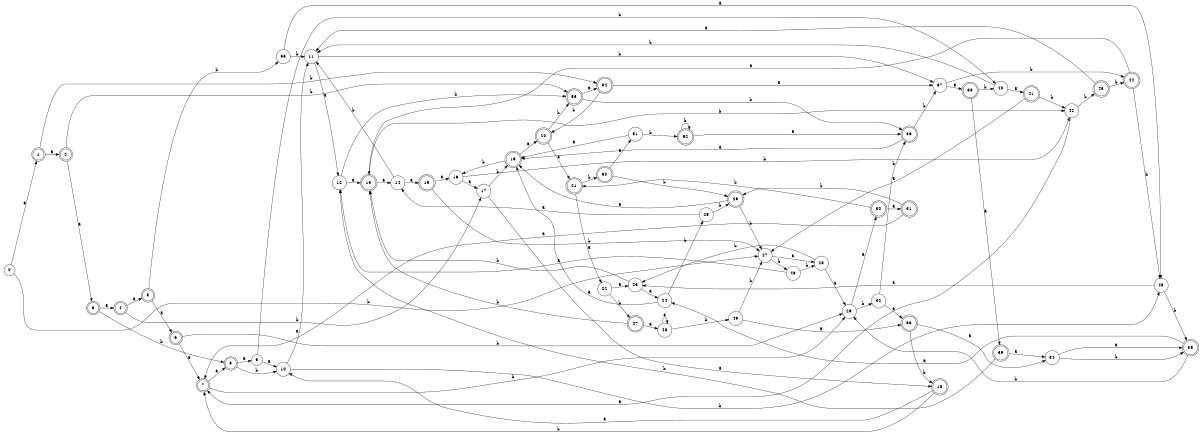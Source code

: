 digraph n45_1 {
__start0 [label="" shape="none"];

rankdir=LR;
size="8,5";

s0 [style="filled", color="black", fillcolor="white" shape="circle", label="0"];
s1 [style="rounded,filled", color="black", fillcolor="white" shape="doublecircle", label="1"];
s2 [style="rounded,filled", color="black", fillcolor="white" shape="doublecircle", label="2"];
s3 [style="rounded,filled", color="black", fillcolor="white" shape="doublecircle", label="3"];
s4 [style="rounded,filled", color="black", fillcolor="white" shape="doublecircle", label="4"];
s5 [style="rounded,filled", color="black", fillcolor="white" shape="doublecircle", label="5"];
s6 [style="rounded,filled", color="black", fillcolor="white" shape="doublecircle", label="6"];
s7 [style="rounded,filled", color="black", fillcolor="white" shape="doublecircle", label="7"];
s8 [style="rounded,filled", color="black", fillcolor="white" shape="doublecircle", label="8"];
s9 [style="filled", color="black", fillcolor="white" shape="circle", label="9"];
s10 [style="filled", color="black", fillcolor="white" shape="circle", label="10"];
s11 [style="filled", color="black", fillcolor="white" shape="circle", label="11"];
s12 [style="filled", color="black", fillcolor="white" shape="circle", label="12"];
s13 [style="rounded,filled", color="black", fillcolor="white" shape="doublecircle", label="13"];
s14 [style="filled", color="black", fillcolor="white" shape="circle", label="14"];
s15 [style="rounded,filled", color="black", fillcolor="white" shape="doublecircle", label="15"];
s16 [style="filled", color="black", fillcolor="white" shape="circle", label="16"];
s17 [style="filled", color="black", fillcolor="white" shape="circle", label="17"];
s18 [style="rounded,filled", color="black", fillcolor="white" shape="doublecircle", label="18"];
s19 [style="rounded,filled", color="black", fillcolor="white" shape="doublecircle", label="19"];
s20 [style="rounded,filled", color="black", fillcolor="white" shape="doublecircle", label="20"];
s21 [style="rounded,filled", color="black", fillcolor="white" shape="doublecircle", label="21"];
s22 [style="filled", color="black", fillcolor="white" shape="circle", label="22"];
s23 [style="filled", color="black", fillcolor="white" shape="circle", label="23"];
s24 [style="filled", color="black", fillcolor="white" shape="circle", label="24"];
s25 [style="filled", color="black", fillcolor="white" shape="circle", label="25"];
s26 [style="rounded,filled", color="black", fillcolor="white" shape="doublecircle", label="26"];
s27 [style="filled", color="black", fillcolor="white" shape="circle", label="27"];
s28 [style="filled", color="black", fillcolor="white" shape="circle", label="28"];
s29 [style="filled", color="black", fillcolor="white" shape="circle", label="29"];
s30 [style="rounded,filled", color="black", fillcolor="white" shape="doublecircle", label="30"];
s31 [style="rounded,filled", color="black", fillcolor="white" shape="doublecircle", label="31"];
s32 [style="filled", color="black", fillcolor="white" shape="circle", label="32"];
s33 [style="rounded,filled", color="black", fillcolor="white" shape="doublecircle", label="33"];
s34 [style="filled", color="black", fillcolor="white" shape="circle", label="34"];
s35 [style="rounded,filled", color="black", fillcolor="white" shape="doublecircle", label="35"];
s36 [style="rounded,filled", color="black", fillcolor="white" shape="doublecircle", label="36"];
s37 [style="filled", color="black", fillcolor="white" shape="circle", label="37"];
s38 [style="rounded,filled", color="black", fillcolor="white" shape="doublecircle", label="38"];
s39 [style="rounded,filled", color="black", fillcolor="white" shape="doublecircle", label="39"];
s40 [style="filled", color="black", fillcolor="white" shape="circle", label="40"];
s41 [style="rounded,filled", color="black", fillcolor="white" shape="doublecircle", label="41"];
s42 [style="filled", color="black", fillcolor="white" shape="circle", label="42"];
s43 [style="rounded,filled", color="black", fillcolor="white" shape="doublecircle", label="43"];
s44 [style="rounded,filled", color="black", fillcolor="white" shape="doublecircle", label="44"];
s45 [style="filled", color="black", fillcolor="white" shape="circle", label="45"];
s46 [style="filled", color="black", fillcolor="white" shape="circle", label="46"];
s47 [style="rounded,filled", color="black", fillcolor="white" shape="doublecircle", label="47"];
s48 [style="filled", color="black", fillcolor="white" shape="circle", label="48"];
s49 [style="filled", color="black", fillcolor="white" shape="circle", label="49"];
s50 [style="rounded,filled", color="black", fillcolor="white" shape="doublecircle", label="50"];
s51 [style="filled", color="black", fillcolor="white" shape="circle", label="51"];
s52 [style="rounded,filled", color="black", fillcolor="white" shape="doublecircle", label="52"];
s53 [style="rounded,filled", color="black", fillcolor="white" shape="doublecircle", label="53"];
s54 [style="rounded,filled", color="black", fillcolor="white" shape="doublecircle", label="54"];
s55 [style="filled", color="black", fillcolor="white" shape="circle", label="55"];
s0 -> s1 [label="a"];
s0 -> s27 [label="b"];
s1 -> s2 [label="a"];
s1 -> s54 [label="b"];
s2 -> s3 [label="a"];
s2 -> s53 [label="b"];
s3 -> s4 [label="a"];
s3 -> s8 [label="b"];
s4 -> s5 [label="a"];
s4 -> s17 [label="b"];
s5 -> s6 [label="a"];
s5 -> s55 [label="b"];
s6 -> s7 [label="a"];
s6 -> s29 [label="b"];
s7 -> s8 [label="a"];
s7 -> s29 [label="b"];
s8 -> s9 [label="a"];
s8 -> s10 [label="b"];
s9 -> s10 [label="a"];
s9 -> s40 [label="b"];
s10 -> s11 [label="a"];
s10 -> s45 [label="b"];
s11 -> s12 [label="a"];
s11 -> s37 [label="b"];
s12 -> s13 [label="a"];
s12 -> s53 [label="b"];
s13 -> s14 [label="a"];
s13 -> s42 [label="b"];
s14 -> s15 [label="a"];
s14 -> s11 [label="b"];
s15 -> s16 [label="a"];
s15 -> s27 [label="b"];
s16 -> s17 [label="a"];
s16 -> s42 [label="b"];
s17 -> s18 [label="a"];
s17 -> s19 [label="b"];
s18 -> s10 [label="a"];
s18 -> s7 [label="b"];
s19 -> s20 [label="a"];
s19 -> s16 [label="b"];
s20 -> s21 [label="a"];
s20 -> s53 [label="b"];
s21 -> s22 [label="a"];
s21 -> s50 [label="b"];
s22 -> s23 [label="a"];
s22 -> s47 [label="b"];
s23 -> s24 [label="a"];
s23 -> s13 [label="b"];
s24 -> s19 [label="a"];
s24 -> s25 [label="b"];
s25 -> s14 [label="a"];
s25 -> s26 [label="b"];
s26 -> s19 [label="a"];
s26 -> s27 [label="b"];
s27 -> s28 [label="a"];
s27 -> s46 [label="b"];
s28 -> s29 [label="a"];
s28 -> s23 [label="b"];
s29 -> s30 [label="a"];
s29 -> s32 [label="b"];
s30 -> s31 [label="a"];
s30 -> s21 [label="b"];
s31 -> s7 [label="a"];
s31 -> s26 [label="b"];
s32 -> s33 [label="a"];
s32 -> s36 [label="b"];
s33 -> s34 [label="a"];
s33 -> s18 [label="b"];
s34 -> s35 [label="a"];
s34 -> s35 [label="b"];
s35 -> s24 [label="a"];
s35 -> s29 [label="b"];
s36 -> s19 [label="a"];
s36 -> s37 [label="b"];
s37 -> s38 [label="a"];
s37 -> s44 [label="b"];
s38 -> s39 [label="a"];
s38 -> s40 [label="b"];
s39 -> s34 [label="a"];
s39 -> s12 [label="b"];
s40 -> s41 [label="a"];
s40 -> s11 [label="b"];
s41 -> s27 [label="a"];
s41 -> s42 [label="b"];
s42 -> s7 [label="a"];
s42 -> s43 [label="b"];
s43 -> s11 [label="a"];
s43 -> s44 [label="b"];
s44 -> s13 [label="a"];
s44 -> s45 [label="b"];
s45 -> s23 [label="a"];
s45 -> s35 [label="b"];
s46 -> s12 [label="a"];
s46 -> s28 [label="b"];
s47 -> s48 [label="a"];
s47 -> s13 [label="b"];
s48 -> s48 [label="a"];
s48 -> s49 [label="b"];
s49 -> s33 [label="a"];
s49 -> s27 [label="b"];
s50 -> s51 [label="a"];
s50 -> s26 [label="b"];
s51 -> s19 [label="a"];
s51 -> s52 [label="b"];
s52 -> s36 [label="a"];
s52 -> s52 [label="b"];
s53 -> s54 [label="a"];
s53 -> s36 [label="b"];
s54 -> s37 [label="a"];
s54 -> s20 [label="b"];
s55 -> s45 [label="a"];
s55 -> s11 [label="b"];

}